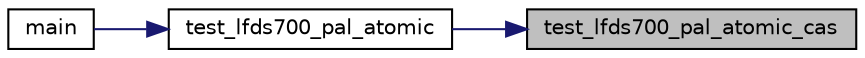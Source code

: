 digraph "test_lfds700_pal_atomic_cas"
{
 // LATEX_PDF_SIZE
  edge [fontname="Helvetica",fontsize="10",labelfontname="Helvetica",labelfontsize="10"];
  node [fontname="Helvetica",fontsize="10",shape=record];
  rankdir="RL";
  Node1 [label="test_lfds700_pal_atomic_cas",height=0.2,width=0.4,color="black", fillcolor="grey75", style="filled", fontcolor="black",tooltip=" "];
  Node1 -> Node2 [dir="back",color="midnightblue",fontsize="10",style="solid",fontname="Helvetica"];
  Node2 [label="test_lfds700_pal_atomic",height=0.2,width=0.4,color="black", fillcolor="white", style="filled",URL="$test__lfds700__porting__abstraction__layer__atomic_8c.html#ad559dd023d36fef380b4f05c58ec9606",tooltip=" "];
  Node2 -> Node3 [dir="back",color="midnightblue",fontsize="10",style="solid",fontname="Helvetica"];
  Node3 [label="main",height=0.2,width=0.4,color="black", fillcolor="white", style="filled",URL="$UTIL_2LFDS_2liblfds7_80_80_2test_2src_2main_8c.html#a3c04138a5bfe5d72780bb7e82a18e627",tooltip=" "];
}
